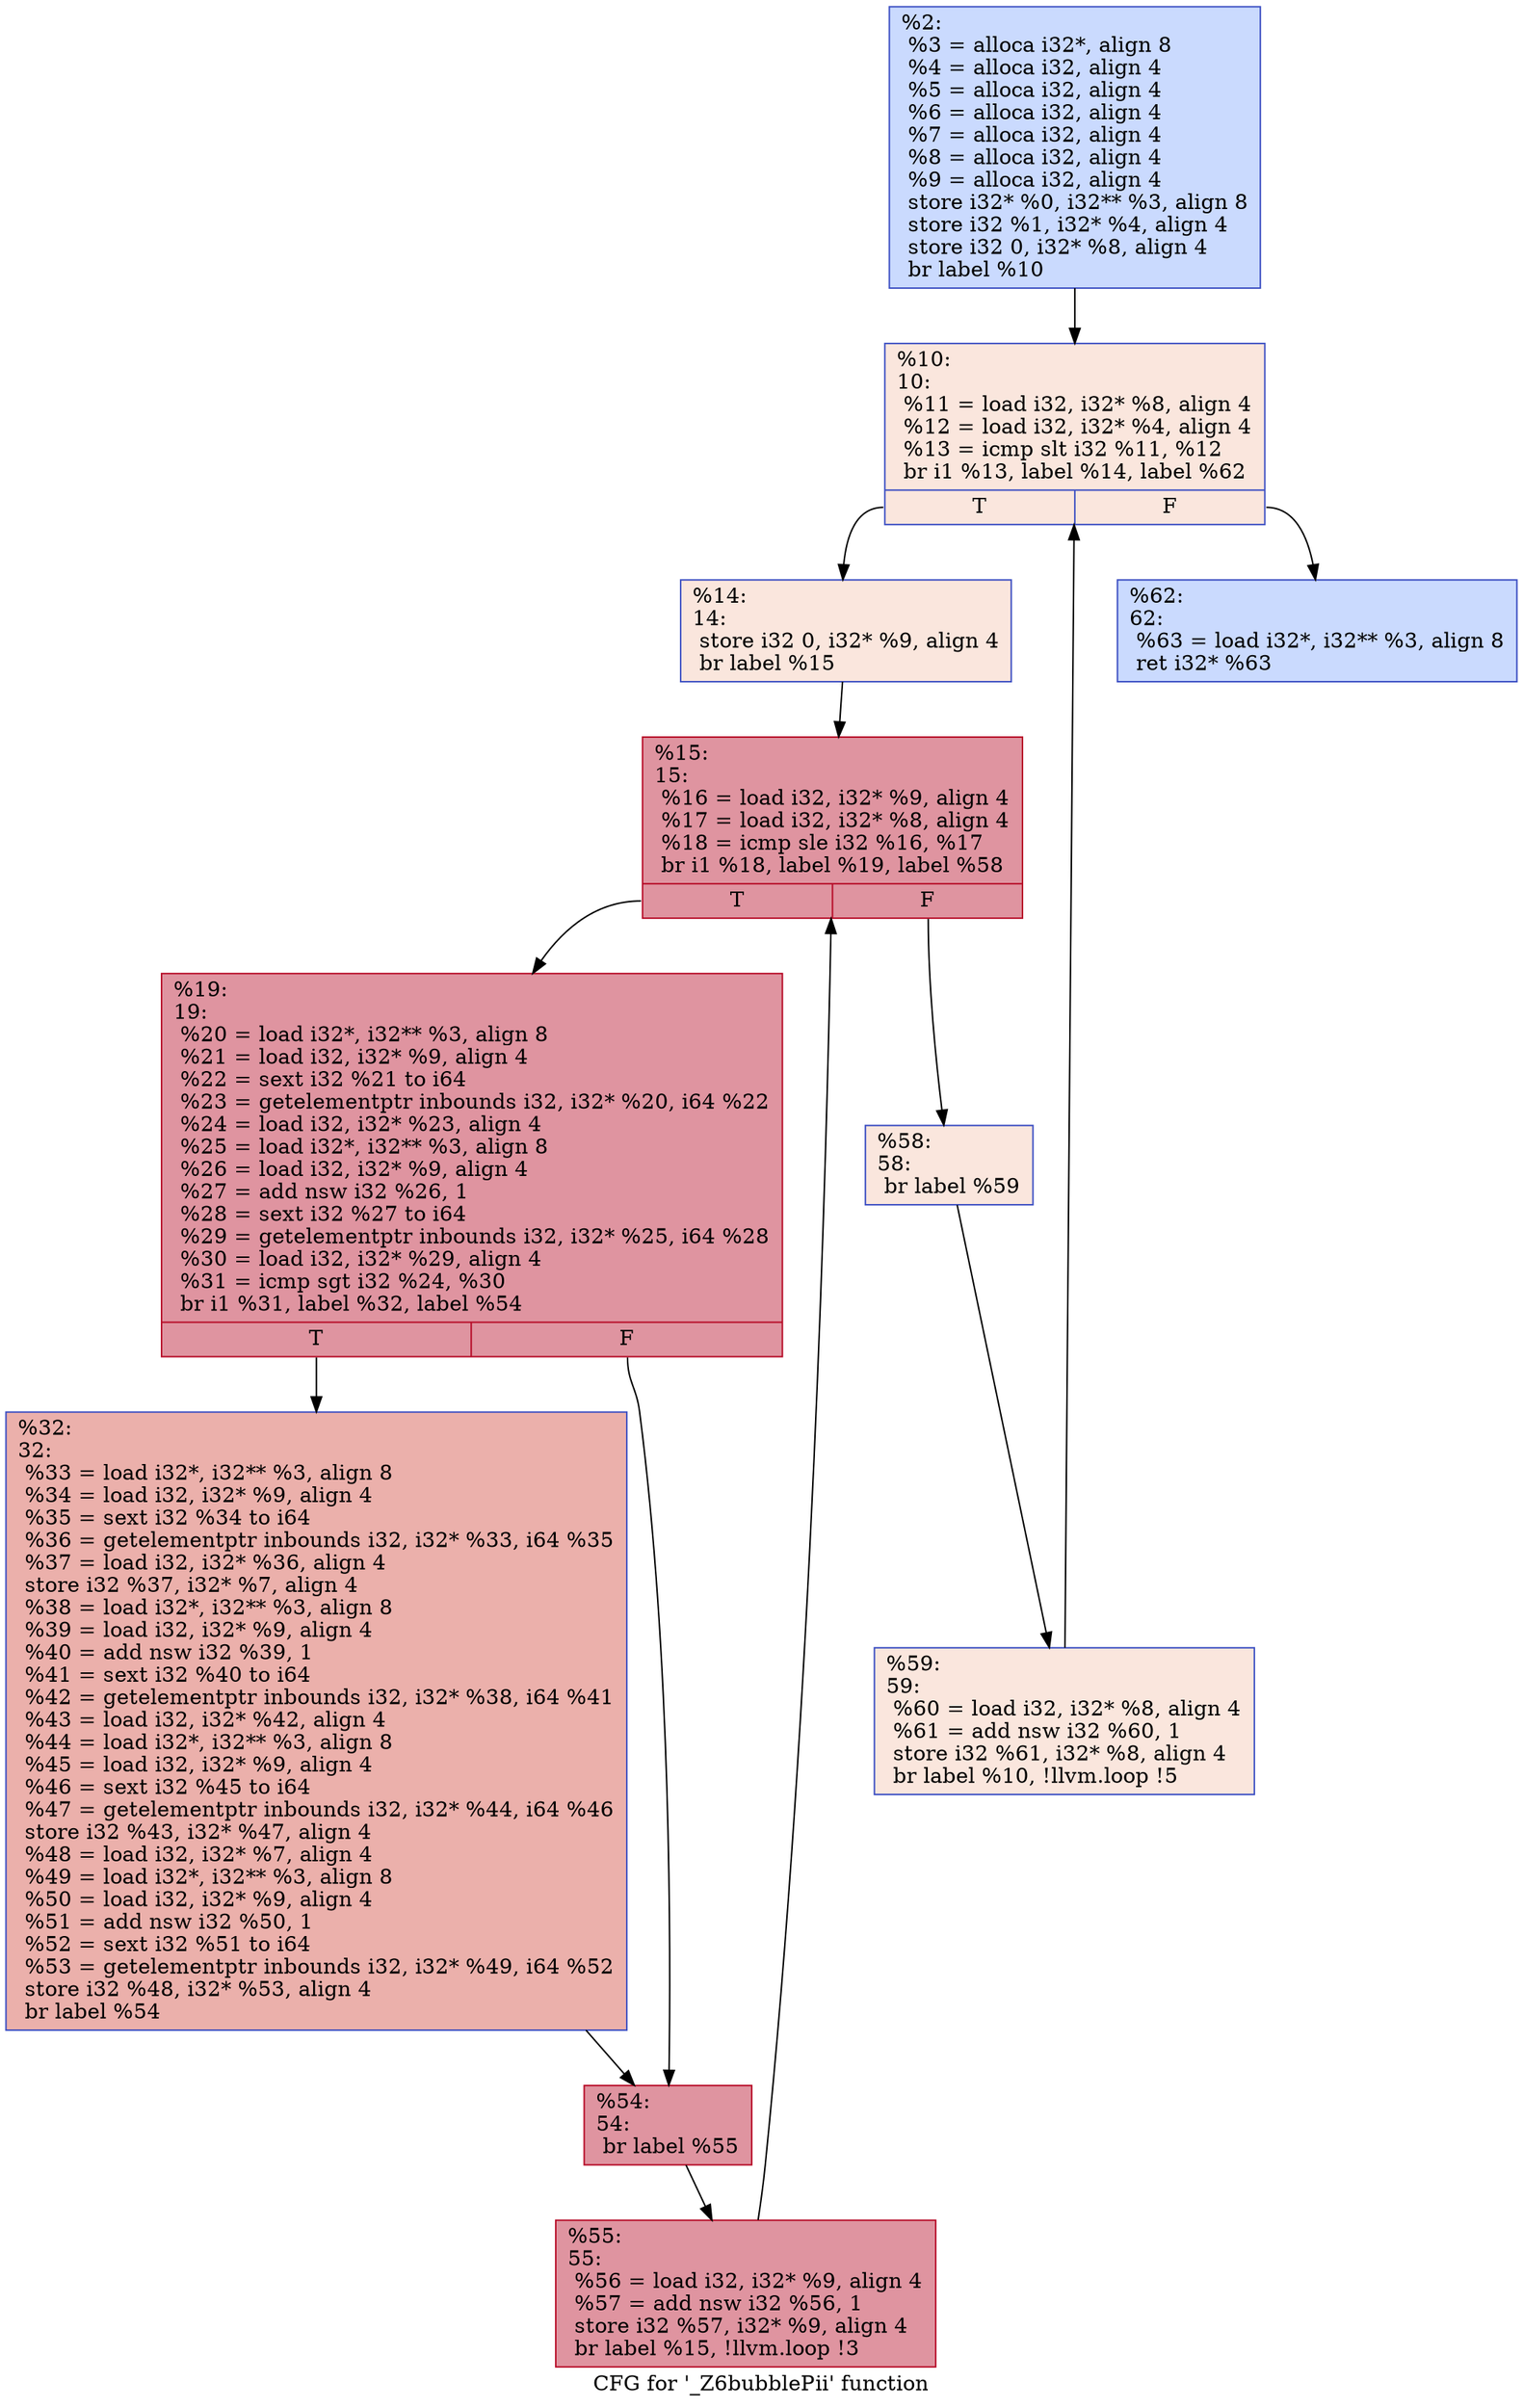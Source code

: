 digraph "CFG for '_Z6bubblePii' function" {
	label="CFG for '_Z6bubblePii' function";

	Node0x229cc080c10 [shape=record,color="#3d50c3ff", style=filled, fillcolor="#88abfd70",label="{%2:\l  %3 = alloca i32*, align 8\l  %4 = alloca i32, align 4\l  %5 = alloca i32, align 4\l  %6 = alloca i32, align 4\l  %7 = alloca i32, align 4\l  %8 = alloca i32, align 4\l  %9 = alloca i32, align 4\l  store i32* %0, i32** %3, align 8\l  store i32 %1, i32* %4, align 4\l  store i32 0, i32* %8, align 4\l  br label %10\l}"];
	Node0x229cc080c10 -> Node0x229cc0814d0;
	Node0x229cc0814d0 [shape=record,color="#3d50c3ff", style=filled, fillcolor="#f3c7b170",label="{%10:\l10:                                               \l  %11 = load i32, i32* %8, align 4\l  %12 = load i32, i32* %4, align 4\l  %13 = icmp slt i32 %11, %12\l  br i1 %13, label %14, label %62\l|{<s0>T|<s1>F}}"];
	Node0x229cc0814d0:s0 -> Node0x229cc0812a0;
	Node0x229cc0814d0:s1 -> Node0x229cc0812f0;
	Node0x229cc0812a0 [shape=record,color="#3d50c3ff", style=filled, fillcolor="#f3c7b170",label="{%14:\l14:                                               \l  store i32 0, i32* %9, align 4\l  br label %15\l}"];
	Node0x229cc0812a0 -> Node0x229cc081c00;
	Node0x229cc081c00 [shape=record,color="#b70d28ff", style=filled, fillcolor="#b70d2870",label="{%15:\l15:                                               \l  %16 = load i32, i32* %9, align 4\l  %17 = load i32, i32* %8, align 4\l  %18 = icmp sle i32 %16, %17\l  br i1 %18, label %19, label %58\l|{<s0>T|<s1>F}}"];
	Node0x229cc081c00:s0 -> Node0x229cc081340;
	Node0x229cc081c00:s1 -> Node0x229cc080c60;
	Node0x229cc081340 [shape=record,color="#b70d28ff", style=filled, fillcolor="#b70d2870",label="{%19:\l19:                                               \l  %20 = load i32*, i32** %3, align 8\l  %21 = load i32, i32* %9, align 4\l  %22 = sext i32 %21 to i64\l  %23 = getelementptr inbounds i32, i32* %20, i64 %22\l  %24 = load i32, i32* %23, align 4\l  %25 = load i32*, i32** %3, align 8\l  %26 = load i32, i32* %9, align 4\l  %27 = add nsw i32 %26, 1\l  %28 = sext i32 %27 to i64\l  %29 = getelementptr inbounds i32, i32* %25, i64 %28\l  %30 = load i32, i32* %29, align 4\l  %31 = icmp sgt i32 %24, %30\l  br i1 %31, label %32, label %54\l|{<s0>T|<s1>F}}"];
	Node0x229cc081340:s0 -> Node0x229cc081390;
	Node0x229cc081340:s1 -> Node0x229cc0815c0;
	Node0x229cc081390 [shape=record,color="#3d50c3ff", style=filled, fillcolor="#d24b4070",label="{%32:\l32:                                               \l  %33 = load i32*, i32** %3, align 8\l  %34 = load i32, i32* %9, align 4\l  %35 = sext i32 %34 to i64\l  %36 = getelementptr inbounds i32, i32* %33, i64 %35\l  %37 = load i32, i32* %36, align 4\l  store i32 %37, i32* %7, align 4\l  %38 = load i32*, i32** %3, align 8\l  %39 = load i32, i32* %9, align 4\l  %40 = add nsw i32 %39, 1\l  %41 = sext i32 %40 to i64\l  %42 = getelementptr inbounds i32, i32* %38, i64 %41\l  %43 = load i32, i32* %42, align 4\l  %44 = load i32*, i32** %3, align 8\l  %45 = load i32, i32* %9, align 4\l  %46 = sext i32 %45 to i64\l  %47 = getelementptr inbounds i32, i32* %44, i64 %46\l  store i32 %43, i32* %47, align 4\l  %48 = load i32, i32* %7, align 4\l  %49 = load i32*, i32** %3, align 8\l  %50 = load i32, i32* %9, align 4\l  %51 = add nsw i32 %50, 1\l  %52 = sext i32 %51 to i64\l  %53 = getelementptr inbounds i32, i32* %49, i64 %52\l  store i32 %48, i32* %53, align 4\l  br label %54\l}"];
	Node0x229cc081390 -> Node0x229cc0815c0;
	Node0x229cc0815c0 [shape=record,color="#b70d28ff", style=filled, fillcolor="#b70d2870",label="{%54:\l54:                                               \l  br label %55\l}"];
	Node0x229cc0815c0 -> Node0x229cc080990;
	Node0x229cc080990 [shape=record,color="#b70d28ff", style=filled, fillcolor="#b70d2870",label="{%55:\l55:                                               \l  %56 = load i32, i32* %9, align 4\l  %57 = add nsw i32 %56, 1\l  store i32 %57, i32* %9, align 4\l  br label %15, !llvm.loop !3\l}"];
	Node0x229cc080990 -> Node0x229cc081c00;
	Node0x229cc080c60 [shape=record,color="#3d50c3ff", style=filled, fillcolor="#f3c7b170",label="{%58:\l58:                                               \l  br label %59\l}"];
	Node0x229cc080c60 -> Node0x229cc080a30;
	Node0x229cc080a30 [shape=record,color="#3d50c3ff", style=filled, fillcolor="#f3c7b170",label="{%59:\l59:                                               \l  %60 = load i32, i32* %8, align 4\l  %61 = add nsw i32 %60, 1\l  store i32 %61, i32* %8, align 4\l  br label %10, !llvm.loop !5\l}"];
	Node0x229cc080a30 -> Node0x229cc0814d0;
	Node0x229cc0812f0 [shape=record,color="#3d50c3ff", style=filled, fillcolor="#88abfd70",label="{%62:\l62:                                               \l  %63 = load i32*, i32** %3, align 8\l  ret i32* %63\l}"];
}
